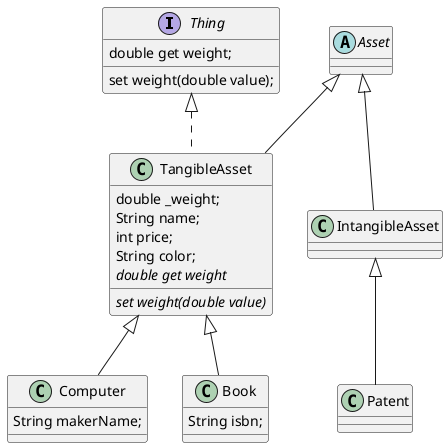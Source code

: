 @startuml

interface Thing {
    double get weight;
    set weight(double value);
}

abstract class Asset {}

class TangibleAsset extends Asset implements Thing {
    double _weight;
    String name;
    int price;
    String color;
    {abstract}double get weight
    {abstract}set weight(double value)
}

class IntangibleAsset extends Asset {

}

class Computer extends TangibleAsset {
    String makerName;
}

class Book extends TangibleAsset {
    String isbn;
}

class Patent extends IntangibleAsset {}


@enduml